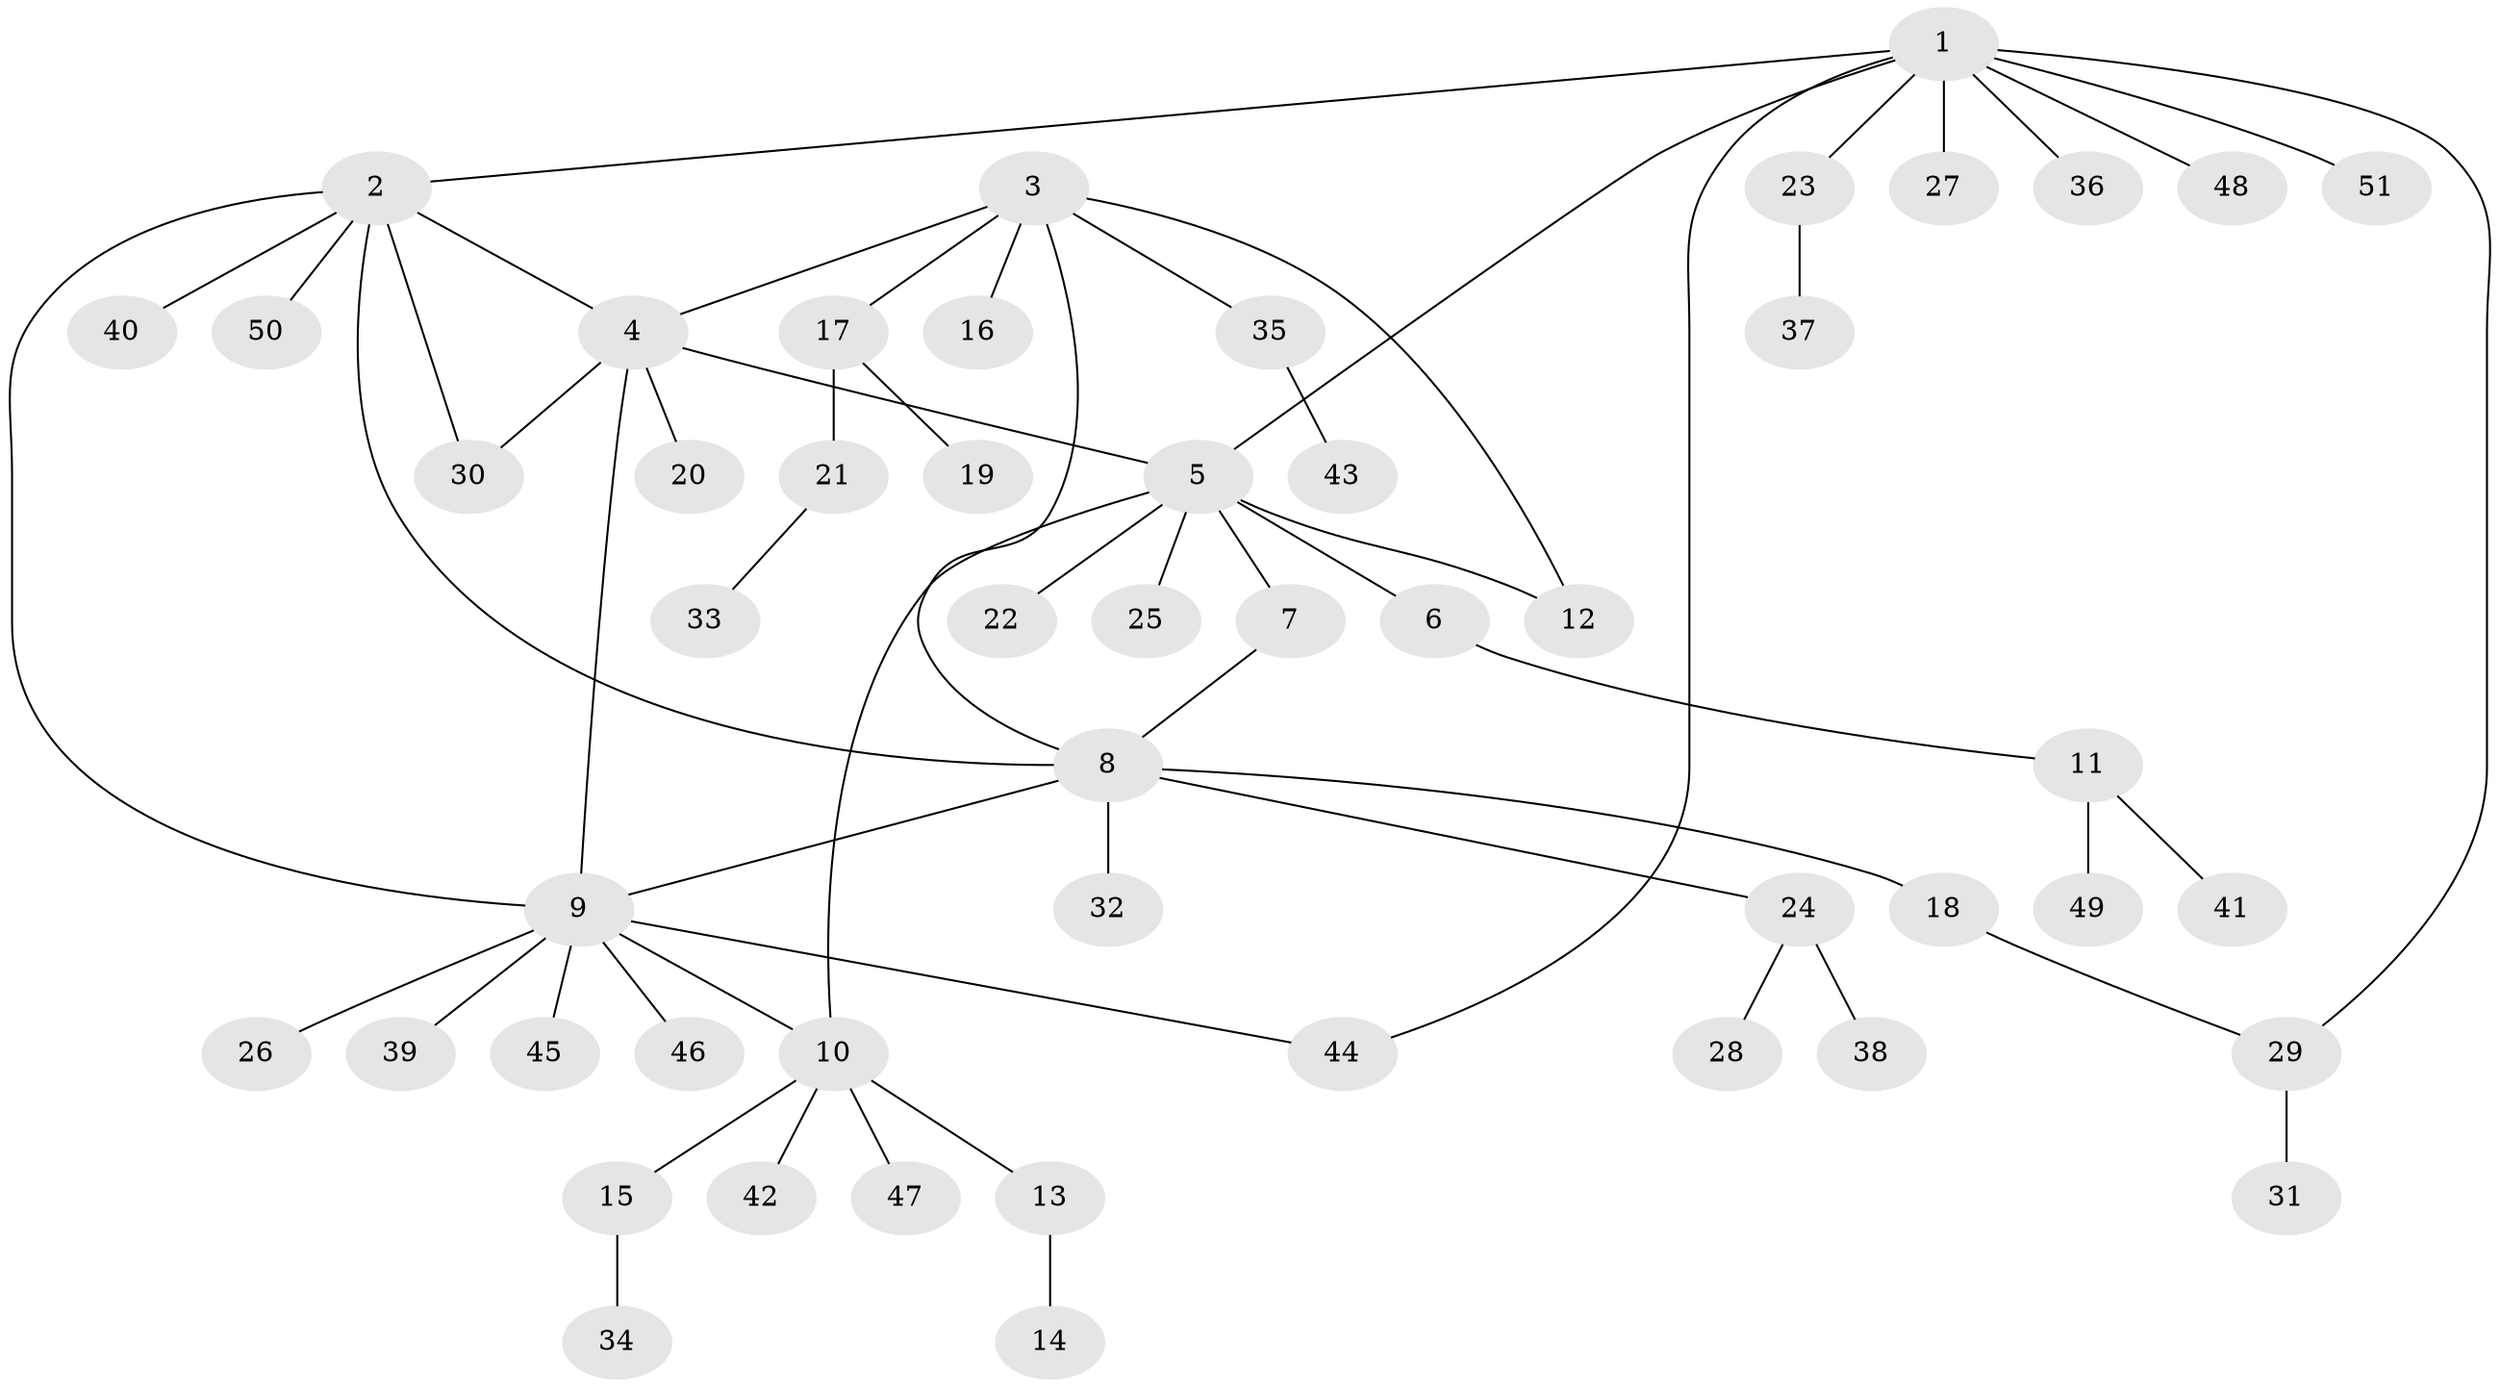// coarse degree distribution, {5: 0.04, 1: 0.92, 20: 0.04}
// Generated by graph-tools (version 1.1) at 2025/57/03/04/25 21:57:48]
// undirected, 51 vertices, 60 edges
graph export_dot {
graph [start="1"]
  node [color=gray90,style=filled];
  1;
  2;
  3;
  4;
  5;
  6;
  7;
  8;
  9;
  10;
  11;
  12;
  13;
  14;
  15;
  16;
  17;
  18;
  19;
  20;
  21;
  22;
  23;
  24;
  25;
  26;
  27;
  28;
  29;
  30;
  31;
  32;
  33;
  34;
  35;
  36;
  37;
  38;
  39;
  40;
  41;
  42;
  43;
  44;
  45;
  46;
  47;
  48;
  49;
  50;
  51;
  1 -- 2;
  1 -- 5;
  1 -- 23;
  1 -- 27;
  1 -- 29;
  1 -- 36;
  1 -- 44;
  1 -- 48;
  1 -- 51;
  2 -- 4;
  2 -- 8;
  2 -- 9;
  2 -- 30;
  2 -- 40;
  2 -- 50;
  3 -- 4;
  3 -- 8;
  3 -- 12;
  3 -- 16;
  3 -- 17;
  3 -- 35;
  4 -- 5;
  4 -- 9;
  4 -- 20;
  4 -- 30;
  5 -- 6;
  5 -- 7;
  5 -- 10;
  5 -- 12;
  5 -- 22;
  5 -- 25;
  6 -- 11;
  7 -- 8;
  8 -- 9;
  8 -- 18;
  8 -- 24;
  8 -- 32;
  9 -- 10;
  9 -- 26;
  9 -- 39;
  9 -- 44;
  9 -- 45;
  9 -- 46;
  10 -- 13;
  10 -- 15;
  10 -- 42;
  10 -- 47;
  11 -- 41;
  11 -- 49;
  13 -- 14;
  15 -- 34;
  17 -- 19;
  17 -- 21;
  18 -- 29;
  21 -- 33;
  23 -- 37;
  24 -- 28;
  24 -- 38;
  29 -- 31;
  35 -- 43;
}
